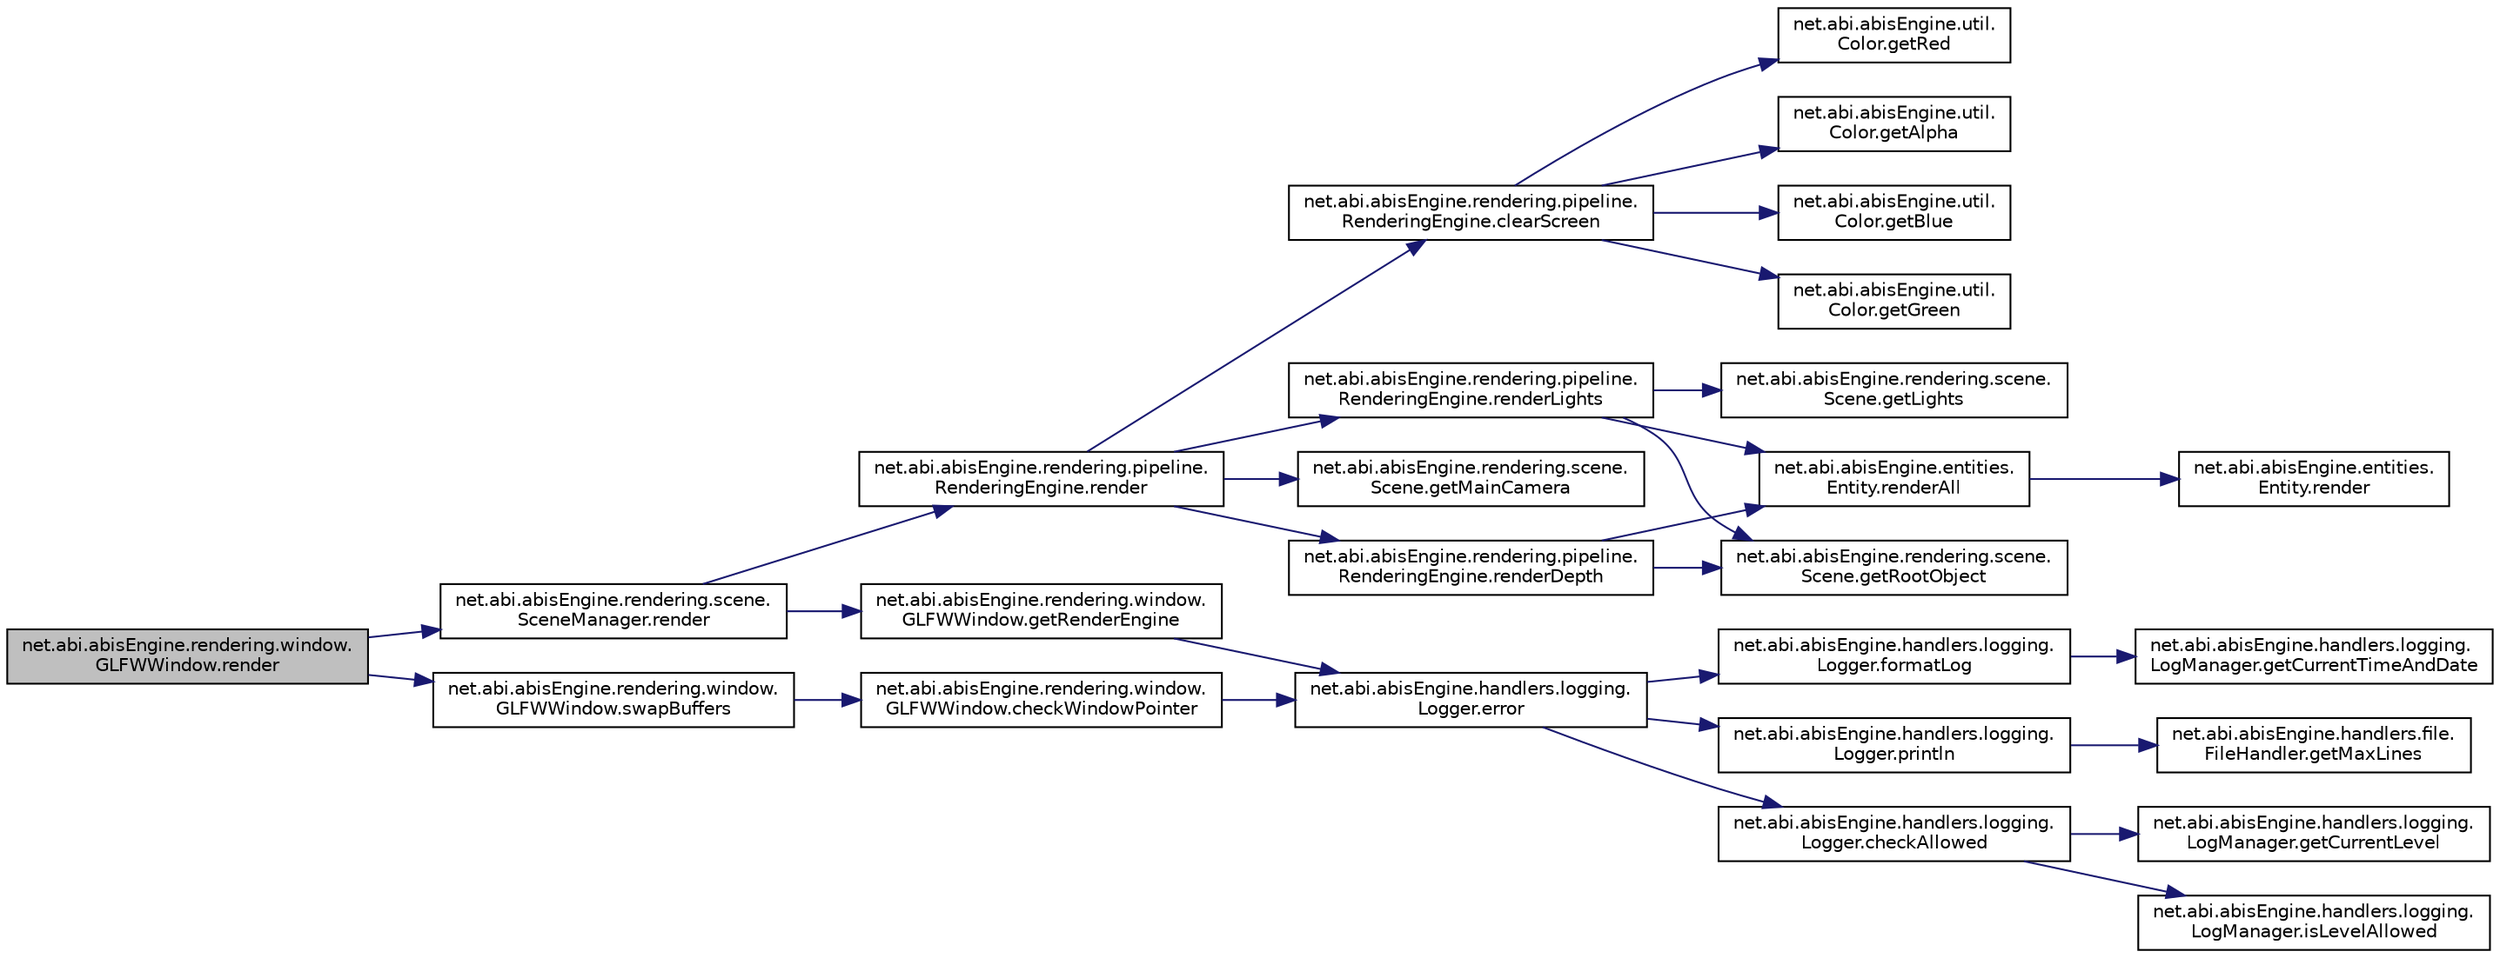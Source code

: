 digraph "net.abi.abisEngine.rendering.window.GLFWWindow.render"
{
 // LATEX_PDF_SIZE
  edge [fontname="Helvetica",fontsize="10",labelfontname="Helvetica",labelfontsize="10"];
  node [fontname="Helvetica",fontsize="10",shape=record];
  rankdir="LR";
  Node1 [label="net.abi.abisEngine.rendering.window.\lGLFWWindow.render",height=0.2,width=0.4,color="black", fillcolor="grey75", style="filled", fontcolor="black",tooltip=" "];
  Node1 -> Node2 [color="midnightblue",fontsize="10",style="solid",fontname="Helvetica"];
  Node2 [label="net.abi.abisEngine.rendering.scene.\lSceneManager.render",height=0.2,width=0.4,color="black", fillcolor="white", style="filled",URL="$da/df9/classnet_1_1abi_1_1abis_engine_1_1rendering_1_1scene_1_1_scene_manager.html#a7f088d979c22472d4f9b482db07274a3",tooltip=" "];
  Node2 -> Node3 [color="midnightblue",fontsize="10",style="solid",fontname="Helvetica"];
  Node3 [label="net.abi.abisEngine.rendering.window.\lGLFWWindow.getRenderEngine",height=0.2,width=0.4,color="black", fillcolor="white", style="filled",URL="$d9/d77/classnet_1_1abi_1_1abis_engine_1_1rendering_1_1window_1_1_g_l_f_w_window.html#aaad3c0b2ae70dfe686731116ae6baaac",tooltip=" "];
  Node3 -> Node4 [color="midnightblue",fontsize="10",style="solid",fontname="Helvetica"];
  Node4 [label="net.abi.abisEngine.handlers.logging.\lLogger.error",height=0.2,width=0.4,color="black", fillcolor="white", style="filled",URL="$d1/d70/classnet_1_1abi_1_1abis_engine_1_1handlers_1_1logging_1_1_logger.html#a727393246670340903256caee1911ee8",tooltip=" "];
  Node4 -> Node5 [color="midnightblue",fontsize="10",style="solid",fontname="Helvetica"];
  Node5 [label="net.abi.abisEngine.handlers.logging.\lLogger.checkAllowed",height=0.2,width=0.4,color="black", fillcolor="white", style="filled",URL="$d1/d70/classnet_1_1abi_1_1abis_engine_1_1handlers_1_1logging_1_1_logger.html#a13b7504675f442f02ae706a156d7cc13",tooltip=" "];
  Node5 -> Node6 [color="midnightblue",fontsize="10",style="solid",fontname="Helvetica"];
  Node6 [label="net.abi.abisEngine.handlers.logging.\lLogManager.getCurrentLevel",height=0.2,width=0.4,color="black", fillcolor="white", style="filled",URL="$da/d1a/classnet_1_1abi_1_1abis_engine_1_1handlers_1_1logging_1_1_log_manager.html#aefd2b12f57fa489b76386bc1a595cd24",tooltip=" "];
  Node5 -> Node7 [color="midnightblue",fontsize="10",style="solid",fontname="Helvetica"];
  Node7 [label="net.abi.abisEngine.handlers.logging.\lLogManager.isLevelAllowed",height=0.2,width=0.4,color="black", fillcolor="white", style="filled",URL="$da/d1a/classnet_1_1abi_1_1abis_engine_1_1handlers_1_1logging_1_1_log_manager.html#a374085310fb87ec9d7aa8fedbd7bdf5f",tooltip=" "];
  Node4 -> Node8 [color="midnightblue",fontsize="10",style="solid",fontname="Helvetica"];
  Node8 [label="net.abi.abisEngine.handlers.logging.\lLogger.formatLog",height=0.2,width=0.4,color="black", fillcolor="white", style="filled",URL="$d1/d70/classnet_1_1abi_1_1abis_engine_1_1handlers_1_1logging_1_1_logger.html#a751b93e83d31f2234d948985a8472c3c",tooltip=" "];
  Node8 -> Node9 [color="midnightblue",fontsize="10",style="solid",fontname="Helvetica"];
  Node9 [label="net.abi.abisEngine.handlers.logging.\lLogManager.getCurrentTimeAndDate",height=0.2,width=0.4,color="black", fillcolor="white", style="filled",URL="$da/d1a/classnet_1_1abi_1_1abis_engine_1_1handlers_1_1logging_1_1_log_manager.html#ad4e72d19a4ef8512439ccd41da205c78",tooltip=" "];
  Node4 -> Node10 [color="midnightblue",fontsize="10",style="solid",fontname="Helvetica"];
  Node10 [label="net.abi.abisEngine.handlers.logging.\lLogger.println",height=0.2,width=0.4,color="black", fillcolor="white", style="filled",URL="$d1/d70/classnet_1_1abi_1_1abis_engine_1_1handlers_1_1logging_1_1_logger.html#ad25894ef47ad269a6e56b327c5e5c3cf",tooltip=" "];
  Node10 -> Node11 [color="midnightblue",fontsize="10",style="solid",fontname="Helvetica"];
  Node11 [label="net.abi.abisEngine.handlers.file.\lFileHandler.getMaxLines",height=0.2,width=0.4,color="black", fillcolor="white", style="filled",URL="$d4/d32/classnet_1_1abi_1_1abis_engine_1_1handlers_1_1file_1_1_file_handler.html#aa4eaca3163774bc59be7b3709cece75e",tooltip=" "];
  Node2 -> Node12 [color="midnightblue",fontsize="10",style="solid",fontname="Helvetica"];
  Node12 [label="net.abi.abisEngine.rendering.pipeline.\lRenderingEngine.render",height=0.2,width=0.4,color="black", fillcolor="white", style="filled",URL="$d1/dee/classnet_1_1abi_1_1abis_engine_1_1rendering_1_1pipeline_1_1_rendering_engine.html#a9cd246961fdd6b42d46fcbfffb6b3fd7",tooltip=" "];
  Node12 -> Node13 [color="midnightblue",fontsize="10",style="solid",fontname="Helvetica"];
  Node13 [label="net.abi.abisEngine.rendering.pipeline.\lRenderingEngine.clearScreen",height=0.2,width=0.4,color="black", fillcolor="white", style="filled",URL="$d1/dee/classnet_1_1abi_1_1abis_engine_1_1rendering_1_1pipeline_1_1_rendering_engine.html#adcf67b0bcbd7af85662e0d3df679b291",tooltip=" "];
  Node13 -> Node14 [color="midnightblue",fontsize="10",style="solid",fontname="Helvetica"];
  Node14 [label="net.abi.abisEngine.util.\lColor.getAlpha",height=0.2,width=0.4,color="black", fillcolor="white", style="filled",URL="$d7/d0a/classnet_1_1abi_1_1abis_engine_1_1util_1_1_color.html#ad35ef3dd539a275efede10eeb7efa98d",tooltip=" "];
  Node13 -> Node15 [color="midnightblue",fontsize="10",style="solid",fontname="Helvetica"];
  Node15 [label="net.abi.abisEngine.util.\lColor.getBlue",height=0.2,width=0.4,color="black", fillcolor="white", style="filled",URL="$d7/d0a/classnet_1_1abi_1_1abis_engine_1_1util_1_1_color.html#a4ed7fa5a4a8af474b661a42b75289e8f",tooltip=" "];
  Node13 -> Node16 [color="midnightblue",fontsize="10",style="solid",fontname="Helvetica"];
  Node16 [label="net.abi.abisEngine.util.\lColor.getGreen",height=0.2,width=0.4,color="black", fillcolor="white", style="filled",URL="$d7/d0a/classnet_1_1abi_1_1abis_engine_1_1util_1_1_color.html#a4a948b7df65423a8fdd43b31490af4d1",tooltip=" "];
  Node13 -> Node17 [color="midnightblue",fontsize="10",style="solid",fontname="Helvetica"];
  Node17 [label="net.abi.abisEngine.util.\lColor.getRed",height=0.2,width=0.4,color="black", fillcolor="white", style="filled",URL="$d7/d0a/classnet_1_1abi_1_1abis_engine_1_1util_1_1_color.html#a64c6c3982b25066856da741ad5e26887",tooltip=" "];
  Node12 -> Node18 [color="midnightblue",fontsize="10",style="solid",fontname="Helvetica"];
  Node18 [label="net.abi.abisEngine.rendering.scene.\lScene.getMainCamera",height=0.2,width=0.4,color="black", fillcolor="white", style="filled",URL="$d4/d7f/classnet_1_1abi_1_1abis_engine_1_1rendering_1_1scene_1_1_scene.html#a088ca0f0ff6b4e021311787db19fc0cf",tooltip=" "];
  Node12 -> Node19 [color="midnightblue",fontsize="10",style="solid",fontname="Helvetica"];
  Node19 [label="net.abi.abisEngine.rendering.pipeline.\lRenderingEngine.renderDepth",height=0.2,width=0.4,color="black", fillcolor="white", style="filled",URL="$d1/dee/classnet_1_1abi_1_1abis_engine_1_1rendering_1_1pipeline_1_1_rendering_engine.html#a976db3a7b5910b5037ee8daf5d34f02a",tooltip=" "];
  Node19 -> Node20 [color="midnightblue",fontsize="10",style="solid",fontname="Helvetica"];
  Node20 [label="net.abi.abisEngine.rendering.scene.\lScene.getRootObject",height=0.2,width=0.4,color="black", fillcolor="white", style="filled",URL="$d4/d7f/classnet_1_1abi_1_1abis_engine_1_1rendering_1_1scene_1_1_scene.html#ab7ec4091b5e575de8a70ab7642df9f02",tooltip=" "];
  Node19 -> Node21 [color="midnightblue",fontsize="10",style="solid",fontname="Helvetica"];
  Node21 [label="net.abi.abisEngine.entities.\lEntity.renderAll",height=0.2,width=0.4,color="black", fillcolor="white", style="filled",URL="$d0/d36/classnet_1_1abi_1_1abis_engine_1_1entities_1_1_entity.html#aac951e6faa10720925d7838ec0d43462",tooltip=" "];
  Node21 -> Node22 [color="midnightblue",fontsize="10",style="solid",fontname="Helvetica"];
  Node22 [label="net.abi.abisEngine.entities.\lEntity.render",height=0.2,width=0.4,color="black", fillcolor="white", style="filled",URL="$d0/d36/classnet_1_1abi_1_1abis_engine_1_1entities_1_1_entity.html#a02e928385f0e7f681fc14a41420303c8",tooltip=" "];
  Node12 -> Node23 [color="midnightblue",fontsize="10",style="solid",fontname="Helvetica"];
  Node23 [label="net.abi.abisEngine.rendering.pipeline.\lRenderingEngine.renderLights",height=0.2,width=0.4,color="black", fillcolor="white", style="filled",URL="$d1/dee/classnet_1_1abi_1_1abis_engine_1_1rendering_1_1pipeline_1_1_rendering_engine.html#a68f97fa5e18976f4d538e60878d147e4",tooltip=" "];
  Node23 -> Node24 [color="midnightblue",fontsize="10",style="solid",fontname="Helvetica"];
  Node24 [label="net.abi.abisEngine.rendering.scene.\lScene.getLights",height=0.2,width=0.4,color="black", fillcolor="white", style="filled",URL="$d4/d7f/classnet_1_1abi_1_1abis_engine_1_1rendering_1_1scene_1_1_scene.html#a3cd60bf0a7cdd0929c58fee116b02c75",tooltip=" "];
  Node23 -> Node20 [color="midnightblue",fontsize="10",style="solid",fontname="Helvetica"];
  Node23 -> Node21 [color="midnightblue",fontsize="10",style="solid",fontname="Helvetica"];
  Node1 -> Node25 [color="midnightblue",fontsize="10",style="solid",fontname="Helvetica"];
  Node25 [label="net.abi.abisEngine.rendering.window.\lGLFWWindow.swapBuffers",height=0.2,width=0.4,color="black", fillcolor="white", style="filled",URL="$d9/d77/classnet_1_1abi_1_1abis_engine_1_1rendering_1_1window_1_1_g_l_f_w_window.html#a9c86aa2253a1733328a447e38a910f45",tooltip=" "];
  Node25 -> Node26 [color="midnightblue",fontsize="10",style="solid",fontname="Helvetica"];
  Node26 [label="net.abi.abisEngine.rendering.window.\lGLFWWindow.checkWindowPointer",height=0.2,width=0.4,color="black", fillcolor="white", style="filled",URL="$d9/d77/classnet_1_1abi_1_1abis_engine_1_1rendering_1_1window_1_1_g_l_f_w_window.html#a1bbb07ad10dc45550d9ad8a21315b16e",tooltip=" "];
  Node26 -> Node4 [color="midnightblue",fontsize="10",style="solid",fontname="Helvetica"];
}
